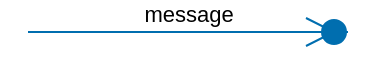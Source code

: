 <mxfile>
    <diagram id="ex5QZe85mFwZ_lsa1mwh" name="Page-1">
        <mxGraphModel dx="640" dy="226" grid="1" gridSize="10" guides="1" tooltips="1" connect="1" arrows="1" fold="1" page="1" pageScale="1" pageWidth="850" pageHeight="1100" math="0" shadow="0">
            <root>
                <mxCell id="0"/>
                <mxCell id="1" parent="0"/>
                <mxCell id="2" value="message" style="edgeStyle=none;html=1;endArrow=sysMLLost;endSize=12;verticalAlign=bottom;fillColor=#1ba1e2;strokeColor=#006EAF;labelBackgroundColor=none;" edge="1" parent="1">
                    <mxGeometry width="160" relative="1" as="geometry">
                        <mxPoint x="250" y="120" as="sourcePoint"/>
                        <mxPoint x="410" y="120" as="targetPoint"/>
                    </mxGeometry>
                </mxCell>
            </root>
        </mxGraphModel>
    </diagram>
</mxfile>